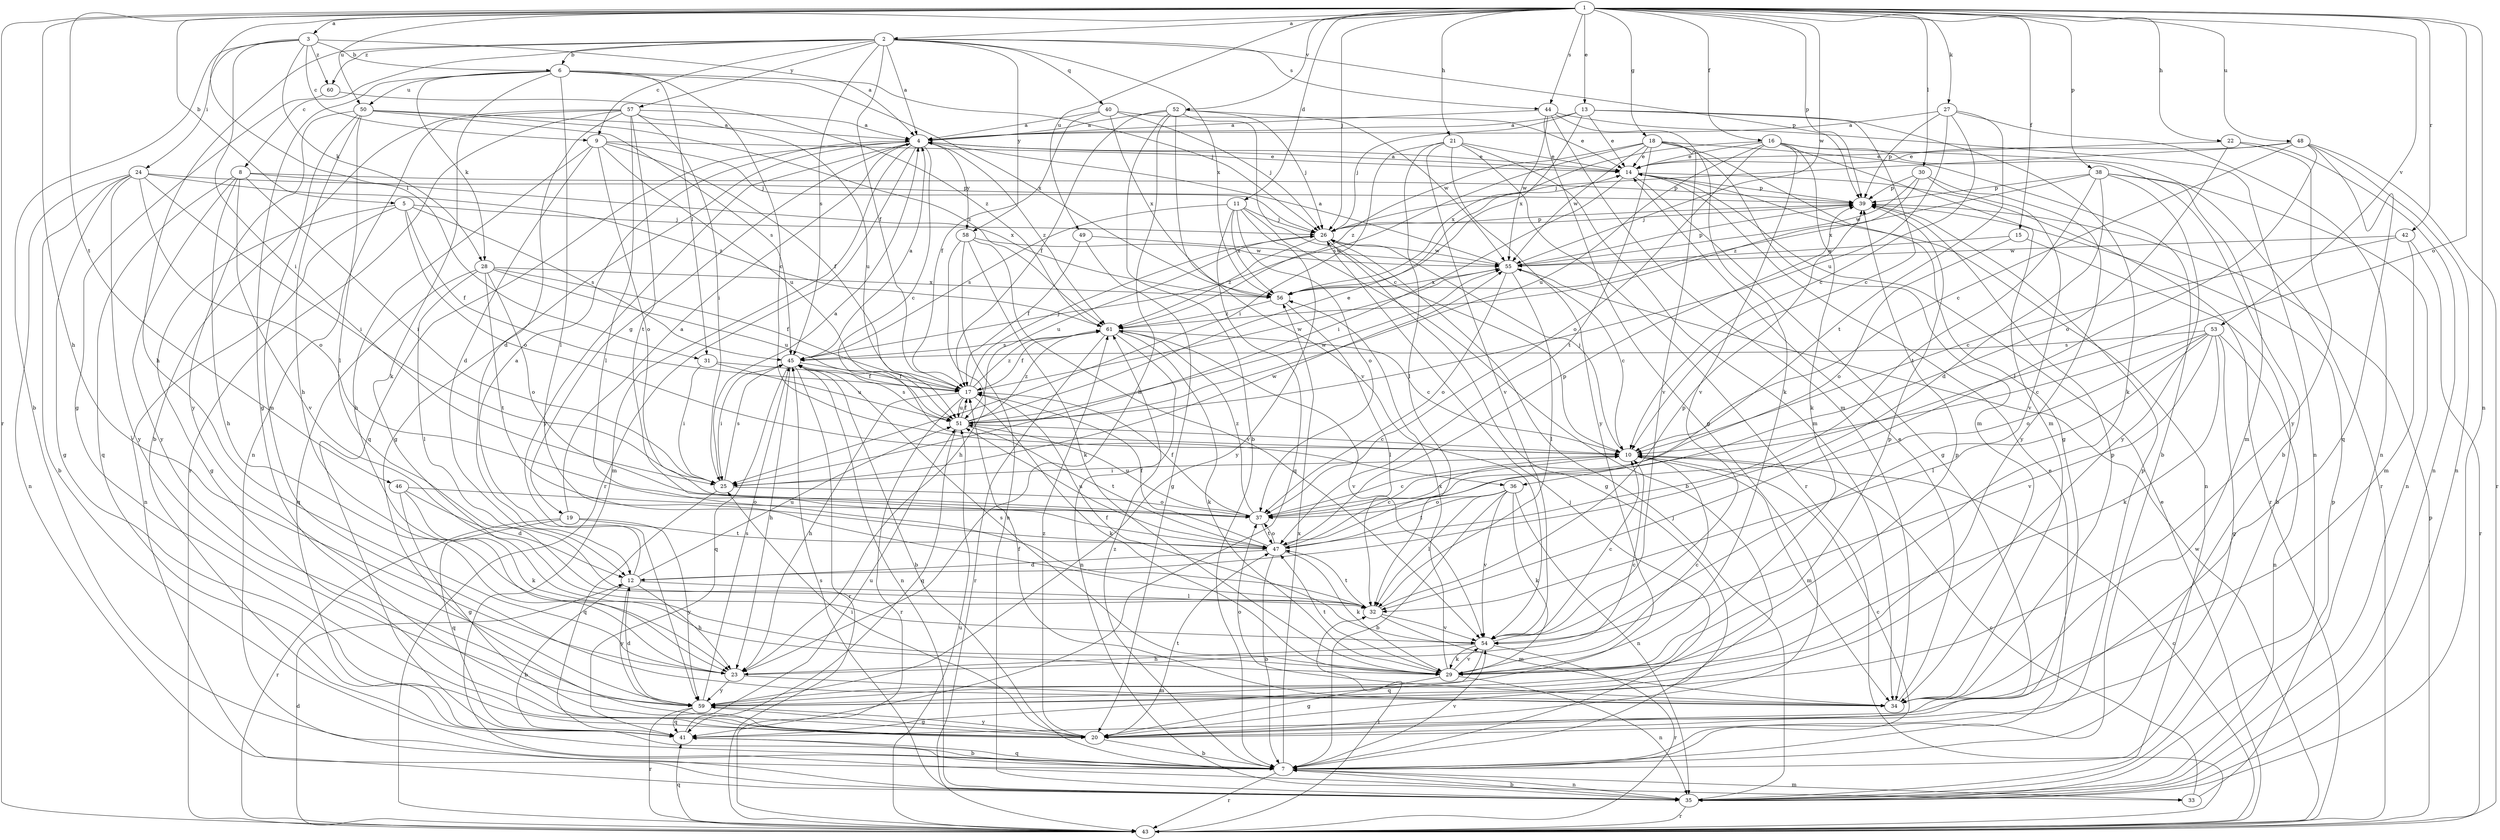 strict digraph  {
	1 -> 2 [label=a];
	1 -> 3 [label=a];
	2 -> 4 [label=a];
	3 -> 4 [label=a];
	12 -> 4 [label=a];
	13 -> 4 [label=a];
	14 -> 4 [label=a];
	19 -> 4 [label=a];
	25 -> 4 [label=a];
	27 -> 4 [label=a];
	40 -> 4 [label=a];
	44 -> 4 [label=a];
	45 -> 4 [label=a];
	50 -> 4 [label=a];
	52 -> 4 [label=a];
	55 -> 4 [label=a];
	57 -> 4 [label=a];
	1 -> 5 [label=b];
	2 -> 6 [label=b];
	3 -> 6 [label=b];
	3 -> 7 [label=b];
	11 -> 7 [label=b];
	12 -> 7 [label=b];
	15 -> 7 [label=b];
	16 -> 7 [label=b];
	18 -> 7 [label=b];
	20 -> 7 [label=b];
	24 -> 7 [label=b];
	35 -> 7 [label=b];
	36 -> 7 [label=b];
	41 -> 7 [label=b];
	45 -> 7 [label=b];
	47 -> 7 [label=b];
	52 -> 7 [label=b];
	57 -> 7 [label=b];
	2 -> 8 [label=c];
	2 -> 9 [label=c];
	3 -> 9 [label=c];
	4 -> 10 [label=c];
	6 -> 10 [label=c];
	7 -> 10 [label=c];
	13 -> 10 [label=c];
	23 -> 10 [label=c];
	27 -> 10 [label=c];
	29 -> 10 [label=c];
	33 -> 10 [label=c];
	37 -> 10 [label=c];
	42 -> 10 [label=c];
	43 -> 10 [label=c];
	47 -> 10 [label=c];
	48 -> 10 [label=c];
	51 -> 10 [label=c];
	52 -> 10 [label=c];
	53 -> 10 [label=c];
	54 -> 10 [label=c];
	55 -> 10 [label=c];
	61 -> 10 [label=c];
	1 -> 11 [label=d];
	9 -> 12 [label=d];
	38 -> 12 [label=d];
	43 -> 12 [label=d];
	46 -> 12 [label=d];
	47 -> 12 [label=d];
	57 -> 12 [label=d];
	59 -> 12 [label=d];
	1 -> 13 [label=e];
	4 -> 14 [label=e];
	7 -> 14 [label=e];
	9 -> 14 [label=e];
	13 -> 14 [label=e];
	16 -> 14 [label=e];
	18 -> 14 [label=e];
	21 -> 14 [label=e];
	22 -> 14 [label=e];
	34 -> 14 [label=e];
	40 -> 14 [label=e];
	43 -> 14 [label=e];
	48 -> 14 [label=e];
	51 -> 14 [label=e];
	1 -> 15 [label=f];
	1 -> 16 [label=f];
	2 -> 17 [label=f];
	5 -> 17 [label=f];
	9 -> 17 [label=f];
	28 -> 17 [label=f];
	31 -> 17 [label=f];
	34 -> 17 [label=f];
	37 -> 17 [label=f];
	40 -> 17 [label=f];
	45 -> 17 [label=f];
	47 -> 17 [label=f];
	49 -> 17 [label=f];
	51 -> 17 [label=f];
	52 -> 17 [label=f];
	54 -> 17 [label=f];
	61 -> 17 [label=f];
	1 -> 18 [label=g];
	4 -> 19 [label=g];
	4 -> 20 [label=g];
	5 -> 20 [label=g];
	6 -> 20 [label=g];
	14 -> 20 [label=g];
	18 -> 20 [label=g];
	24 -> 20 [label=g];
	26 -> 20 [label=g];
	29 -> 20 [label=g];
	44 -> 20 [label=g];
	46 -> 20 [label=g];
	49 -> 20 [label=g];
	53 -> 20 [label=g];
	59 -> 20 [label=g];
	60 -> 20 [label=g];
	1 -> 21 [label=h];
	1 -> 22 [label=h];
	1 -> 23 [label=h];
	2 -> 23 [label=h];
	8 -> 23 [label=h];
	9 -> 23 [label=h];
	12 -> 23 [label=h];
	17 -> 23 [label=h];
	45 -> 23 [label=h];
	50 -> 23 [label=h];
	52 -> 23 [label=h];
	54 -> 23 [label=h];
	58 -> 23 [label=h];
	3 -> 24 [label=i];
	3 -> 25 [label=i];
	8 -> 25 [label=i];
	10 -> 25 [label=i];
	14 -> 25 [label=i];
	20 -> 25 [label=i];
	21 -> 25 [label=i];
	24 -> 25 [label=i];
	31 -> 25 [label=i];
	45 -> 25 [label=i];
	57 -> 25 [label=i];
	1 -> 26 [label=j];
	5 -> 26 [label=j];
	6 -> 26 [label=j];
	7 -> 26 [label=j];
	9 -> 26 [label=j];
	10 -> 26 [label=j];
	11 -> 26 [label=j];
	13 -> 26 [label=j];
	17 -> 26 [label=j];
	35 -> 26 [label=j];
	39 -> 26 [label=j];
	40 -> 26 [label=j];
	48 -> 26 [label=j];
	52 -> 26 [label=j];
	1 -> 27 [label=k];
	3 -> 28 [label=k];
	6 -> 28 [label=k];
	6 -> 29 [label=k];
	13 -> 29 [label=k];
	16 -> 29 [label=k];
	17 -> 29 [label=k];
	36 -> 29 [label=k];
	44 -> 29 [label=k];
	46 -> 29 [label=k];
	47 -> 29 [label=k];
	53 -> 29 [label=k];
	54 -> 29 [label=k];
	58 -> 29 [label=k];
	61 -> 29 [label=k];
	1 -> 30 [label=l];
	1 -> 31 [label=l];
	6 -> 31 [label=l];
	6 -> 32 [label=l];
	12 -> 32 [label=l];
	21 -> 32 [label=l];
	28 -> 32 [label=l];
	36 -> 32 [label=l];
	43 -> 32 [label=l];
	48 -> 32 [label=l];
	50 -> 32 [label=l];
	53 -> 32 [label=l];
	55 -> 32 [label=l];
	56 -> 32 [label=l];
	57 -> 32 [label=l];
	4 -> 33 [label=m];
	7 -> 33 [label=m];
	10 -> 34 [label=m];
	16 -> 34 [label=m];
	18 -> 34 [label=m];
	21 -> 34 [label=m];
	23 -> 34 [label=m];
	32 -> 34 [label=m];
	38 -> 34 [label=m];
	42 -> 34 [label=m];
	44 -> 34 [label=m];
	50 -> 34 [label=m];
	1 -> 35 [label=n];
	5 -> 35 [label=n];
	7 -> 35 [label=n];
	14 -> 35 [label=n];
	22 -> 35 [label=n];
	24 -> 35 [label=n];
	27 -> 35 [label=n];
	29 -> 35 [label=n];
	36 -> 35 [label=n];
	38 -> 35 [label=n];
	44 -> 35 [label=n];
	45 -> 35 [label=n];
	48 -> 35 [label=n];
	53 -> 35 [label=n];
	57 -> 35 [label=n];
	58 -> 35 [label=n];
	61 -> 35 [label=n];
	1 -> 36 [label=o];
	5 -> 36 [label=o];
	9 -> 37 [label=o];
	11 -> 37 [label=o];
	15 -> 37 [label=o];
	16 -> 37 [label=o];
	22 -> 37 [label=o];
	24 -> 37 [label=o];
	25 -> 37 [label=o];
	28 -> 37 [label=o];
	34 -> 37 [label=o];
	36 -> 37 [label=o];
	46 -> 37 [label=o];
	47 -> 37 [label=o];
	53 -> 37 [label=o];
	55 -> 37 [label=o];
	1 -> 38 [label=p];
	1 -> 39 [label=p];
	2 -> 39 [label=p];
	8 -> 39 [label=p];
	14 -> 39 [label=p];
	20 -> 39 [label=p];
	24 -> 39 [label=p];
	26 -> 39 [label=p];
	27 -> 39 [label=p];
	29 -> 39 [label=p];
	30 -> 39 [label=p];
	32 -> 39 [label=p];
	33 -> 39 [label=p];
	34 -> 39 [label=p];
	38 -> 39 [label=p];
	43 -> 39 [label=p];
	47 -> 39 [label=p];
	55 -> 39 [label=p];
	59 -> 39 [label=p];
	2 -> 40 [label=q];
	4 -> 41 [label=q];
	7 -> 41 [label=q];
	8 -> 41 [label=q];
	11 -> 41 [label=q];
	19 -> 41 [label=q];
	25 -> 41 [label=q];
	28 -> 41 [label=q];
	43 -> 41 [label=q];
	45 -> 41 [label=q];
	48 -> 41 [label=q];
	51 -> 41 [label=q];
	54 -> 41 [label=q];
	59 -> 41 [label=q];
	1 -> 42 [label=r];
	1 -> 43 [label=r];
	4 -> 43 [label=r];
	7 -> 43 [label=r];
	14 -> 43 [label=r];
	16 -> 43 [label=r];
	17 -> 43 [label=r];
	19 -> 43 [label=r];
	21 -> 43 [label=r];
	35 -> 43 [label=r];
	42 -> 43 [label=r];
	45 -> 43 [label=r];
	48 -> 43 [label=r];
	54 -> 43 [label=r];
	57 -> 43 [label=r];
	59 -> 43 [label=r];
	61 -> 43 [label=r];
	1 -> 44 [label=s];
	2 -> 44 [label=s];
	2 -> 45 [label=s];
	5 -> 45 [label=s];
	11 -> 45 [label=s];
	18 -> 45 [label=s];
	25 -> 45 [label=s];
	29 -> 45 [label=s];
	35 -> 45 [label=s];
	50 -> 45 [label=s];
	51 -> 45 [label=s];
	53 -> 45 [label=s];
	59 -> 45 [label=s];
	61 -> 45 [label=s];
	1 -> 46 [label=t];
	18 -> 47 [label=t];
	19 -> 47 [label=t];
	20 -> 47 [label=t];
	27 -> 47 [label=t];
	28 -> 47 [label=t];
	29 -> 47 [label=t];
	32 -> 47 [label=t];
	36 -> 47 [label=t];
	37 -> 47 [label=t];
	38 -> 47 [label=t];
	51 -> 47 [label=t];
	57 -> 47 [label=t];
	1 -> 48 [label=u];
	1 -> 49 [label=u];
	1 -> 50 [label=u];
	6 -> 50 [label=u];
	9 -> 51 [label=u];
	12 -> 51 [label=u];
	16 -> 51 [label=u];
	17 -> 51 [label=u];
	26 -> 51 [label=u];
	27 -> 51 [label=u];
	28 -> 51 [label=u];
	31 -> 51 [label=u];
	37 -> 51 [label=u];
	41 -> 51 [label=u];
	43 -> 51 [label=u];
	47 -> 51 [label=u];
	57 -> 51 [label=u];
	1 -> 52 [label=v];
	1 -> 53 [label=v];
	7 -> 54 [label=v];
	8 -> 54 [label=v];
	16 -> 54 [label=v];
	18 -> 54 [label=v];
	21 -> 54 [label=v];
	29 -> 54 [label=v];
	30 -> 54 [label=v];
	32 -> 54 [label=v];
	36 -> 54 [label=v];
	52 -> 54 [label=v];
	53 -> 54 [label=v];
	58 -> 54 [label=v];
	61 -> 54 [label=v];
	1 -> 55 [label=w];
	15 -> 55 [label=w];
	17 -> 55 [label=w];
	18 -> 55 [label=w];
	25 -> 55 [label=w];
	26 -> 55 [label=w];
	30 -> 55 [label=w];
	42 -> 55 [label=w];
	43 -> 55 [label=w];
	44 -> 55 [label=w];
	49 -> 55 [label=w];
	51 -> 55 [label=w];
	52 -> 55 [label=w];
	58 -> 55 [label=w];
	2 -> 56 [label=x];
	6 -> 56 [label=x];
	7 -> 56 [label=x];
	8 -> 56 [label=x];
	11 -> 56 [label=x];
	13 -> 56 [label=x];
	16 -> 56 [label=x];
	28 -> 56 [label=x];
	29 -> 56 [label=x];
	38 -> 56 [label=x];
	40 -> 56 [label=x];
	55 -> 56 [label=x];
	2 -> 57 [label=y];
	2 -> 58 [label=y];
	4 -> 58 [label=y];
	4 -> 59 [label=y];
	8 -> 59 [label=y];
	11 -> 59 [label=y];
	12 -> 59 [label=y];
	19 -> 59 [label=y];
	20 -> 59 [label=y];
	21 -> 59 [label=y];
	22 -> 59 [label=y];
	23 -> 59 [label=y];
	24 -> 59 [label=y];
	30 -> 59 [label=y];
	38 -> 59 [label=y];
	50 -> 59 [label=y];
	2 -> 60 [label=z];
	3 -> 60 [label=z];
	4 -> 61 [label=z];
	7 -> 61 [label=z];
	17 -> 61 [label=z];
	18 -> 61 [label=z];
	20 -> 61 [label=z];
	24 -> 61 [label=z];
	26 -> 61 [label=z];
	30 -> 61 [label=z];
	37 -> 61 [label=z];
	50 -> 61 [label=z];
	51 -> 61 [label=z];
	56 -> 61 [label=z];
	60 -> 61 [label=z];
}
